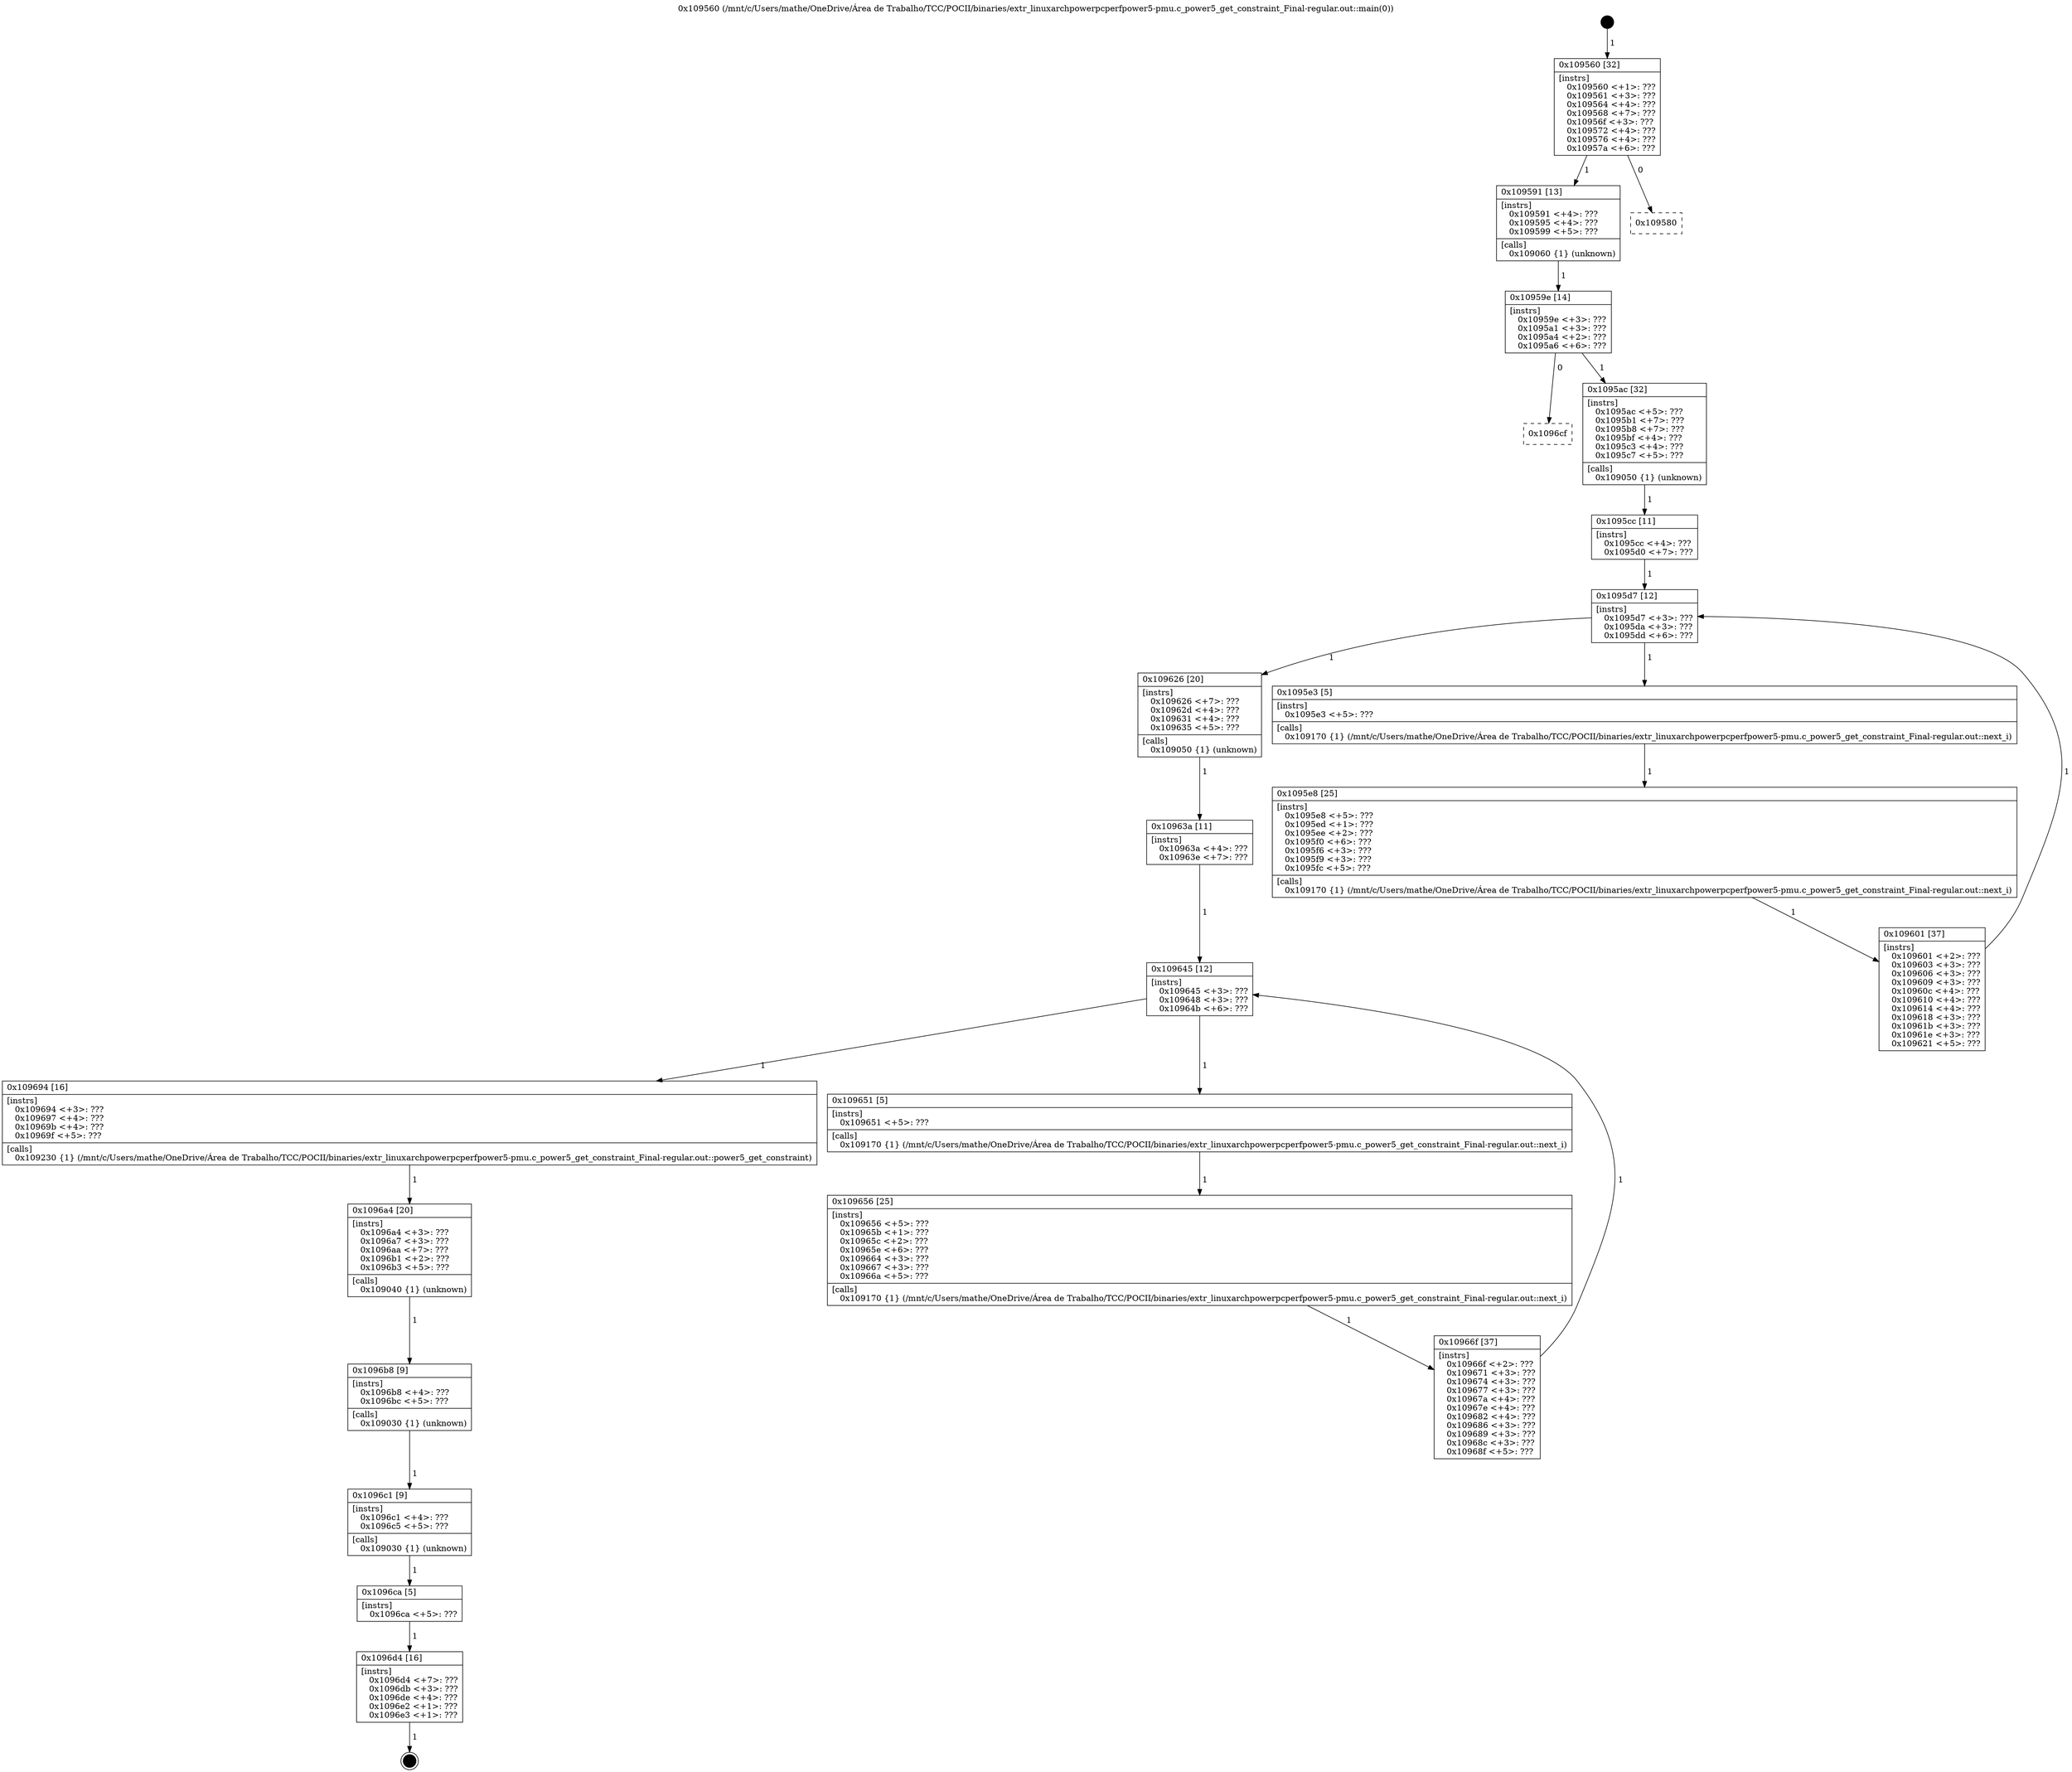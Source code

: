 digraph "0x109560" {
  label = "0x109560 (/mnt/c/Users/mathe/OneDrive/Área de Trabalho/TCC/POCII/binaries/extr_linuxarchpowerpcperfpower5-pmu.c_power5_get_constraint_Final-regular.out::main(0))"
  labelloc = "t"
  node[shape=record]

  Entry [label="",width=0.3,height=0.3,shape=circle,fillcolor=black,style=filled]
  "0x109560" [label="{
     0x109560 [32]\l
     | [instrs]\l
     &nbsp;&nbsp;0x109560 \<+1\>: ???\l
     &nbsp;&nbsp;0x109561 \<+3\>: ???\l
     &nbsp;&nbsp;0x109564 \<+4\>: ???\l
     &nbsp;&nbsp;0x109568 \<+7\>: ???\l
     &nbsp;&nbsp;0x10956f \<+3\>: ???\l
     &nbsp;&nbsp;0x109572 \<+4\>: ???\l
     &nbsp;&nbsp;0x109576 \<+4\>: ???\l
     &nbsp;&nbsp;0x10957a \<+6\>: ???\l
  }"]
  "0x109591" [label="{
     0x109591 [13]\l
     | [instrs]\l
     &nbsp;&nbsp;0x109591 \<+4\>: ???\l
     &nbsp;&nbsp;0x109595 \<+4\>: ???\l
     &nbsp;&nbsp;0x109599 \<+5\>: ???\l
     | [calls]\l
     &nbsp;&nbsp;0x109060 \{1\} (unknown)\l
  }"]
  "0x109580" [label="{
     0x109580\l
  }", style=dashed]
  "0x10959e" [label="{
     0x10959e [14]\l
     | [instrs]\l
     &nbsp;&nbsp;0x10959e \<+3\>: ???\l
     &nbsp;&nbsp;0x1095a1 \<+3\>: ???\l
     &nbsp;&nbsp;0x1095a4 \<+2\>: ???\l
     &nbsp;&nbsp;0x1095a6 \<+6\>: ???\l
  }"]
  "0x1096cf" [label="{
     0x1096cf\l
  }", style=dashed]
  "0x1095ac" [label="{
     0x1095ac [32]\l
     | [instrs]\l
     &nbsp;&nbsp;0x1095ac \<+5\>: ???\l
     &nbsp;&nbsp;0x1095b1 \<+7\>: ???\l
     &nbsp;&nbsp;0x1095b8 \<+7\>: ???\l
     &nbsp;&nbsp;0x1095bf \<+4\>: ???\l
     &nbsp;&nbsp;0x1095c3 \<+4\>: ???\l
     &nbsp;&nbsp;0x1095c7 \<+5\>: ???\l
     | [calls]\l
     &nbsp;&nbsp;0x109050 \{1\} (unknown)\l
  }"]
  Exit [label="",width=0.3,height=0.3,shape=circle,fillcolor=black,style=filled,peripheries=2]
  "0x1095d7" [label="{
     0x1095d7 [12]\l
     | [instrs]\l
     &nbsp;&nbsp;0x1095d7 \<+3\>: ???\l
     &nbsp;&nbsp;0x1095da \<+3\>: ???\l
     &nbsp;&nbsp;0x1095dd \<+6\>: ???\l
  }"]
  "0x109626" [label="{
     0x109626 [20]\l
     | [instrs]\l
     &nbsp;&nbsp;0x109626 \<+7\>: ???\l
     &nbsp;&nbsp;0x10962d \<+4\>: ???\l
     &nbsp;&nbsp;0x109631 \<+4\>: ???\l
     &nbsp;&nbsp;0x109635 \<+5\>: ???\l
     | [calls]\l
     &nbsp;&nbsp;0x109050 \{1\} (unknown)\l
  }"]
  "0x1095e3" [label="{
     0x1095e3 [5]\l
     | [instrs]\l
     &nbsp;&nbsp;0x1095e3 \<+5\>: ???\l
     | [calls]\l
     &nbsp;&nbsp;0x109170 \{1\} (/mnt/c/Users/mathe/OneDrive/Área de Trabalho/TCC/POCII/binaries/extr_linuxarchpowerpcperfpower5-pmu.c_power5_get_constraint_Final-regular.out::next_i)\l
  }"]
  "0x1095e8" [label="{
     0x1095e8 [25]\l
     | [instrs]\l
     &nbsp;&nbsp;0x1095e8 \<+5\>: ???\l
     &nbsp;&nbsp;0x1095ed \<+1\>: ???\l
     &nbsp;&nbsp;0x1095ee \<+2\>: ???\l
     &nbsp;&nbsp;0x1095f0 \<+6\>: ???\l
     &nbsp;&nbsp;0x1095f6 \<+3\>: ???\l
     &nbsp;&nbsp;0x1095f9 \<+3\>: ???\l
     &nbsp;&nbsp;0x1095fc \<+5\>: ???\l
     | [calls]\l
     &nbsp;&nbsp;0x109170 \{1\} (/mnt/c/Users/mathe/OneDrive/Área de Trabalho/TCC/POCII/binaries/extr_linuxarchpowerpcperfpower5-pmu.c_power5_get_constraint_Final-regular.out::next_i)\l
  }"]
  "0x109601" [label="{
     0x109601 [37]\l
     | [instrs]\l
     &nbsp;&nbsp;0x109601 \<+2\>: ???\l
     &nbsp;&nbsp;0x109603 \<+3\>: ???\l
     &nbsp;&nbsp;0x109606 \<+3\>: ???\l
     &nbsp;&nbsp;0x109609 \<+3\>: ???\l
     &nbsp;&nbsp;0x10960c \<+4\>: ???\l
     &nbsp;&nbsp;0x109610 \<+4\>: ???\l
     &nbsp;&nbsp;0x109614 \<+4\>: ???\l
     &nbsp;&nbsp;0x109618 \<+3\>: ???\l
     &nbsp;&nbsp;0x10961b \<+3\>: ???\l
     &nbsp;&nbsp;0x10961e \<+3\>: ???\l
     &nbsp;&nbsp;0x109621 \<+5\>: ???\l
  }"]
  "0x1095cc" [label="{
     0x1095cc [11]\l
     | [instrs]\l
     &nbsp;&nbsp;0x1095cc \<+4\>: ???\l
     &nbsp;&nbsp;0x1095d0 \<+7\>: ???\l
  }"]
  "0x109645" [label="{
     0x109645 [12]\l
     | [instrs]\l
     &nbsp;&nbsp;0x109645 \<+3\>: ???\l
     &nbsp;&nbsp;0x109648 \<+3\>: ???\l
     &nbsp;&nbsp;0x10964b \<+6\>: ???\l
  }"]
  "0x109694" [label="{
     0x109694 [16]\l
     | [instrs]\l
     &nbsp;&nbsp;0x109694 \<+3\>: ???\l
     &nbsp;&nbsp;0x109697 \<+4\>: ???\l
     &nbsp;&nbsp;0x10969b \<+4\>: ???\l
     &nbsp;&nbsp;0x10969f \<+5\>: ???\l
     | [calls]\l
     &nbsp;&nbsp;0x109230 \{1\} (/mnt/c/Users/mathe/OneDrive/Área de Trabalho/TCC/POCII/binaries/extr_linuxarchpowerpcperfpower5-pmu.c_power5_get_constraint_Final-regular.out::power5_get_constraint)\l
  }"]
  "0x109651" [label="{
     0x109651 [5]\l
     | [instrs]\l
     &nbsp;&nbsp;0x109651 \<+5\>: ???\l
     | [calls]\l
     &nbsp;&nbsp;0x109170 \{1\} (/mnt/c/Users/mathe/OneDrive/Área de Trabalho/TCC/POCII/binaries/extr_linuxarchpowerpcperfpower5-pmu.c_power5_get_constraint_Final-regular.out::next_i)\l
  }"]
  "0x109656" [label="{
     0x109656 [25]\l
     | [instrs]\l
     &nbsp;&nbsp;0x109656 \<+5\>: ???\l
     &nbsp;&nbsp;0x10965b \<+1\>: ???\l
     &nbsp;&nbsp;0x10965c \<+2\>: ???\l
     &nbsp;&nbsp;0x10965e \<+6\>: ???\l
     &nbsp;&nbsp;0x109664 \<+3\>: ???\l
     &nbsp;&nbsp;0x109667 \<+3\>: ???\l
     &nbsp;&nbsp;0x10966a \<+5\>: ???\l
     | [calls]\l
     &nbsp;&nbsp;0x109170 \{1\} (/mnt/c/Users/mathe/OneDrive/Área de Trabalho/TCC/POCII/binaries/extr_linuxarchpowerpcperfpower5-pmu.c_power5_get_constraint_Final-regular.out::next_i)\l
  }"]
  "0x10966f" [label="{
     0x10966f [37]\l
     | [instrs]\l
     &nbsp;&nbsp;0x10966f \<+2\>: ???\l
     &nbsp;&nbsp;0x109671 \<+3\>: ???\l
     &nbsp;&nbsp;0x109674 \<+3\>: ???\l
     &nbsp;&nbsp;0x109677 \<+3\>: ???\l
     &nbsp;&nbsp;0x10967a \<+4\>: ???\l
     &nbsp;&nbsp;0x10967e \<+4\>: ???\l
     &nbsp;&nbsp;0x109682 \<+4\>: ???\l
     &nbsp;&nbsp;0x109686 \<+3\>: ???\l
     &nbsp;&nbsp;0x109689 \<+3\>: ???\l
     &nbsp;&nbsp;0x10968c \<+3\>: ???\l
     &nbsp;&nbsp;0x10968f \<+5\>: ???\l
  }"]
  "0x10963a" [label="{
     0x10963a [11]\l
     | [instrs]\l
     &nbsp;&nbsp;0x10963a \<+4\>: ???\l
     &nbsp;&nbsp;0x10963e \<+7\>: ???\l
  }"]
  "0x1096a4" [label="{
     0x1096a4 [20]\l
     | [instrs]\l
     &nbsp;&nbsp;0x1096a4 \<+3\>: ???\l
     &nbsp;&nbsp;0x1096a7 \<+3\>: ???\l
     &nbsp;&nbsp;0x1096aa \<+7\>: ???\l
     &nbsp;&nbsp;0x1096b1 \<+2\>: ???\l
     &nbsp;&nbsp;0x1096b3 \<+5\>: ???\l
     | [calls]\l
     &nbsp;&nbsp;0x109040 \{1\} (unknown)\l
  }"]
  "0x1096b8" [label="{
     0x1096b8 [9]\l
     | [instrs]\l
     &nbsp;&nbsp;0x1096b8 \<+4\>: ???\l
     &nbsp;&nbsp;0x1096bc \<+5\>: ???\l
     | [calls]\l
     &nbsp;&nbsp;0x109030 \{1\} (unknown)\l
  }"]
  "0x1096c1" [label="{
     0x1096c1 [9]\l
     | [instrs]\l
     &nbsp;&nbsp;0x1096c1 \<+4\>: ???\l
     &nbsp;&nbsp;0x1096c5 \<+5\>: ???\l
     | [calls]\l
     &nbsp;&nbsp;0x109030 \{1\} (unknown)\l
  }"]
  "0x1096ca" [label="{
     0x1096ca [5]\l
     | [instrs]\l
     &nbsp;&nbsp;0x1096ca \<+5\>: ???\l
  }"]
  "0x1096d4" [label="{
     0x1096d4 [16]\l
     | [instrs]\l
     &nbsp;&nbsp;0x1096d4 \<+7\>: ???\l
     &nbsp;&nbsp;0x1096db \<+3\>: ???\l
     &nbsp;&nbsp;0x1096de \<+4\>: ???\l
     &nbsp;&nbsp;0x1096e2 \<+1\>: ???\l
     &nbsp;&nbsp;0x1096e3 \<+1\>: ???\l
  }"]
  Entry -> "0x109560" [label=" 1"]
  "0x109560" -> "0x109591" [label=" 1"]
  "0x109560" -> "0x109580" [label=" 0"]
  "0x109591" -> "0x10959e" [label=" 1"]
  "0x10959e" -> "0x1096cf" [label=" 0"]
  "0x10959e" -> "0x1095ac" [label=" 1"]
  "0x1096d4" -> Exit [label=" 1"]
  "0x1095ac" -> "0x1095cc" [label=" 1"]
  "0x1095d7" -> "0x109626" [label=" 1"]
  "0x1095d7" -> "0x1095e3" [label=" 1"]
  "0x1095e3" -> "0x1095e8" [label=" 1"]
  "0x1095e8" -> "0x109601" [label=" 1"]
  "0x1095cc" -> "0x1095d7" [label=" 1"]
  "0x109601" -> "0x1095d7" [label=" 1"]
  "0x109626" -> "0x10963a" [label=" 1"]
  "0x109645" -> "0x109694" [label=" 1"]
  "0x109645" -> "0x109651" [label=" 1"]
  "0x109651" -> "0x109656" [label=" 1"]
  "0x109656" -> "0x10966f" [label=" 1"]
  "0x10963a" -> "0x109645" [label=" 1"]
  "0x10966f" -> "0x109645" [label=" 1"]
  "0x109694" -> "0x1096a4" [label=" 1"]
  "0x1096a4" -> "0x1096b8" [label=" 1"]
  "0x1096b8" -> "0x1096c1" [label=" 1"]
  "0x1096c1" -> "0x1096ca" [label=" 1"]
  "0x1096ca" -> "0x1096d4" [label=" 1"]
}
